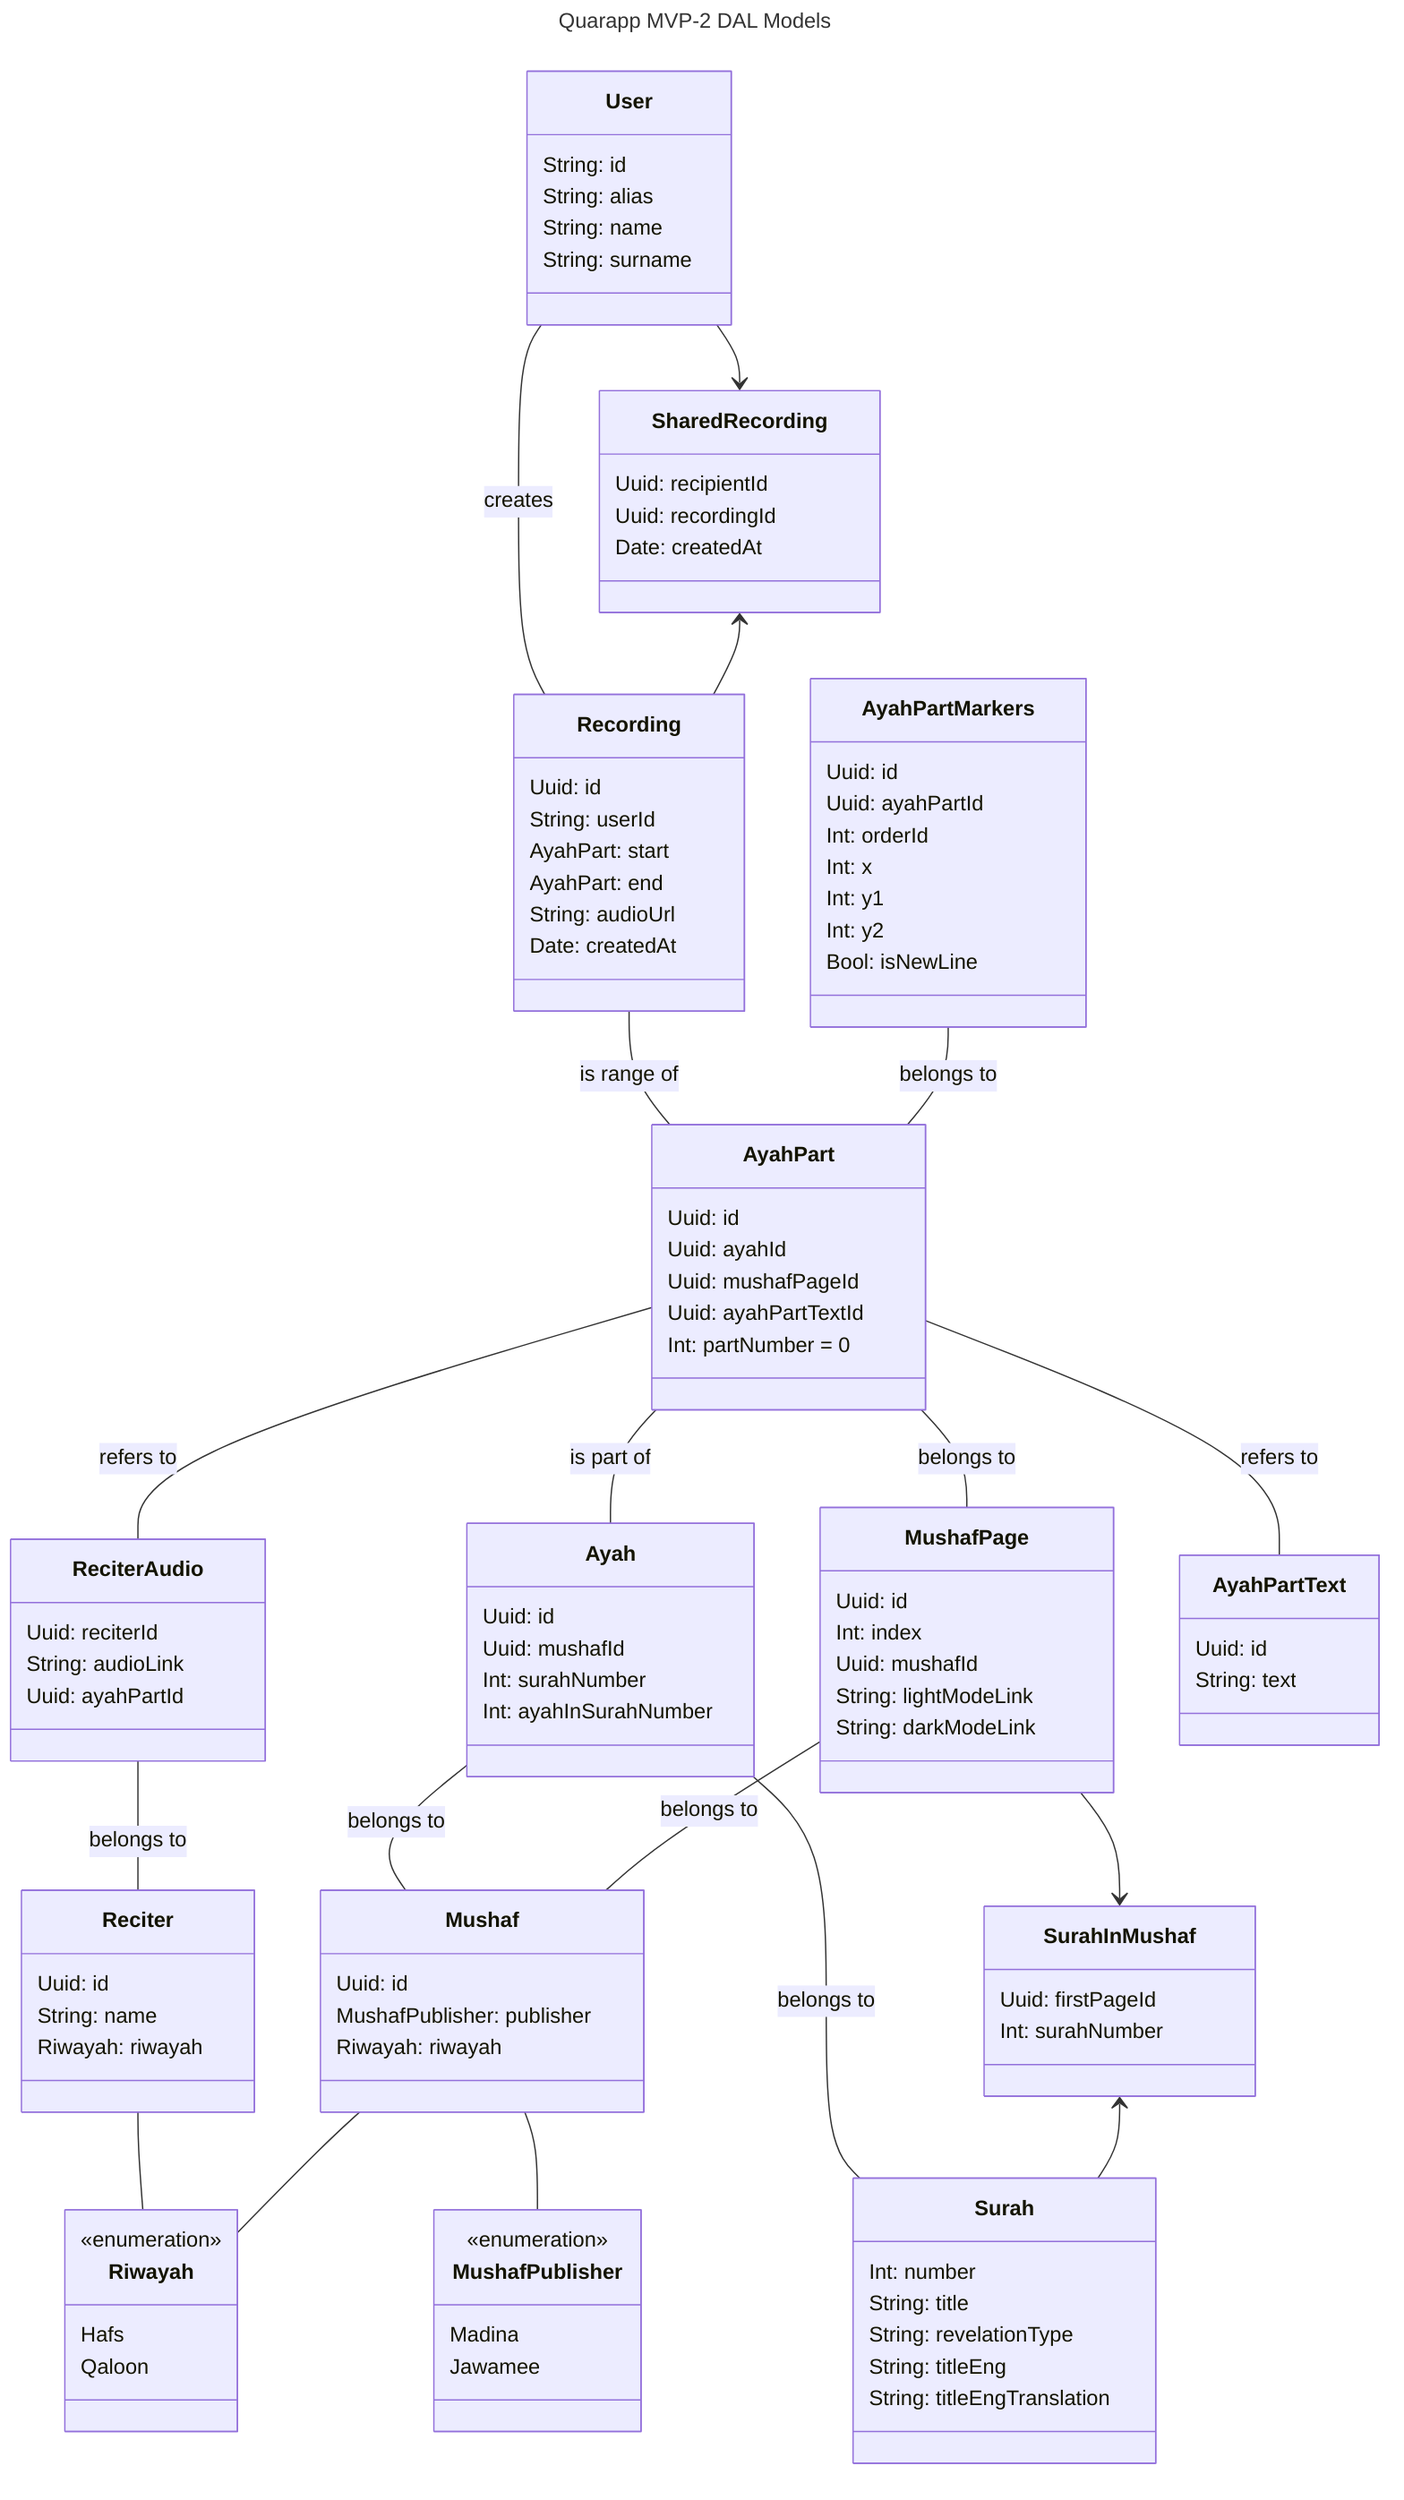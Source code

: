 ---
title: Quarapp MVP-2 DAL Models
---
classDiagram
class Riwayah {
    <<enumeration>>
    Hafs
    Qaloon
}
class MushafPublisher {
    <<enumeration>>
    Madina
    Jawamee
}
class User {
    String: id
    String: alias
    String: name
    String: surname
}
class Mushaf {
    Uuid: id
    MushafPublisher: publisher
    Riwayah: riwayah
}
class Surah {
    Int: number
    String: title
    String: revelationType
    String: titleEng
    String: titleEngTranslation
}
class MushafPage {
    Uuid: id
    Int: index
    Uuid: mushafId
    String: lightModeLink
    String: darkModeLink
}
class Ayah {
    Uuid: id
    Uuid: mushafId
    Int: surahNumber
    Int: ayahInSurahNumber
}
class AyahPart {
    Uuid: id
    Uuid: ayahId
    Uuid: mushafPageId
    Uuid: ayahPartTextId
    Int: partNumber = 0
}
class SurahInMushaf {
    Uuid: firstPageId
    Int: surahNumber
}
class Recording {
    Uuid: id
    String: userId
    AyahPart: start
    AyahPart: end
    String: audioUrl
    Date: createdAt
}
class SharedRecording {
    Uuid: recipientId
    Uuid: recordingId
    Date: createdAt
}
class AyahPartMarkers {
    Uuid: id
    Uuid: ayahPartId
    Int: orderId
    Int: x
    Int: y1
    Int: y2
    Bool: isNewLine
}
class Reciter {
    Uuid: id
    String: name
    Riwayah: riwayah
}
class ReciterAudio {
    Uuid: reciterId
    String: audioLink
    Uuid: ayahPartId
}
class AyahPartText {
    Uuid: id
    String: text
}


User -- Recording: creates
User --> SharedRecording

SharedRecording <-- Recording
Recording -- AyahPart: is range of
AyahPartMarkers -- AyahPart: belongs to
AyahPart -- ReciterAudio: refers to
AyahPart -- Ayah: is part of
AyahPart -- MushafPage: belongs to
AyahPart -- AyahPartText: refers to
Ayah -- Mushaf: belongs to
Ayah -- Surah: belongs to
MushafPage -- Mushaf: belongs to
MushafPage --> SurahInMushaf
SurahInMushaf <-- Surah
ReciterAudio -- Reciter: belongs to
Reciter -- Riwayah
Mushaf -- Riwayah
Mushaf -- MushafPublisher